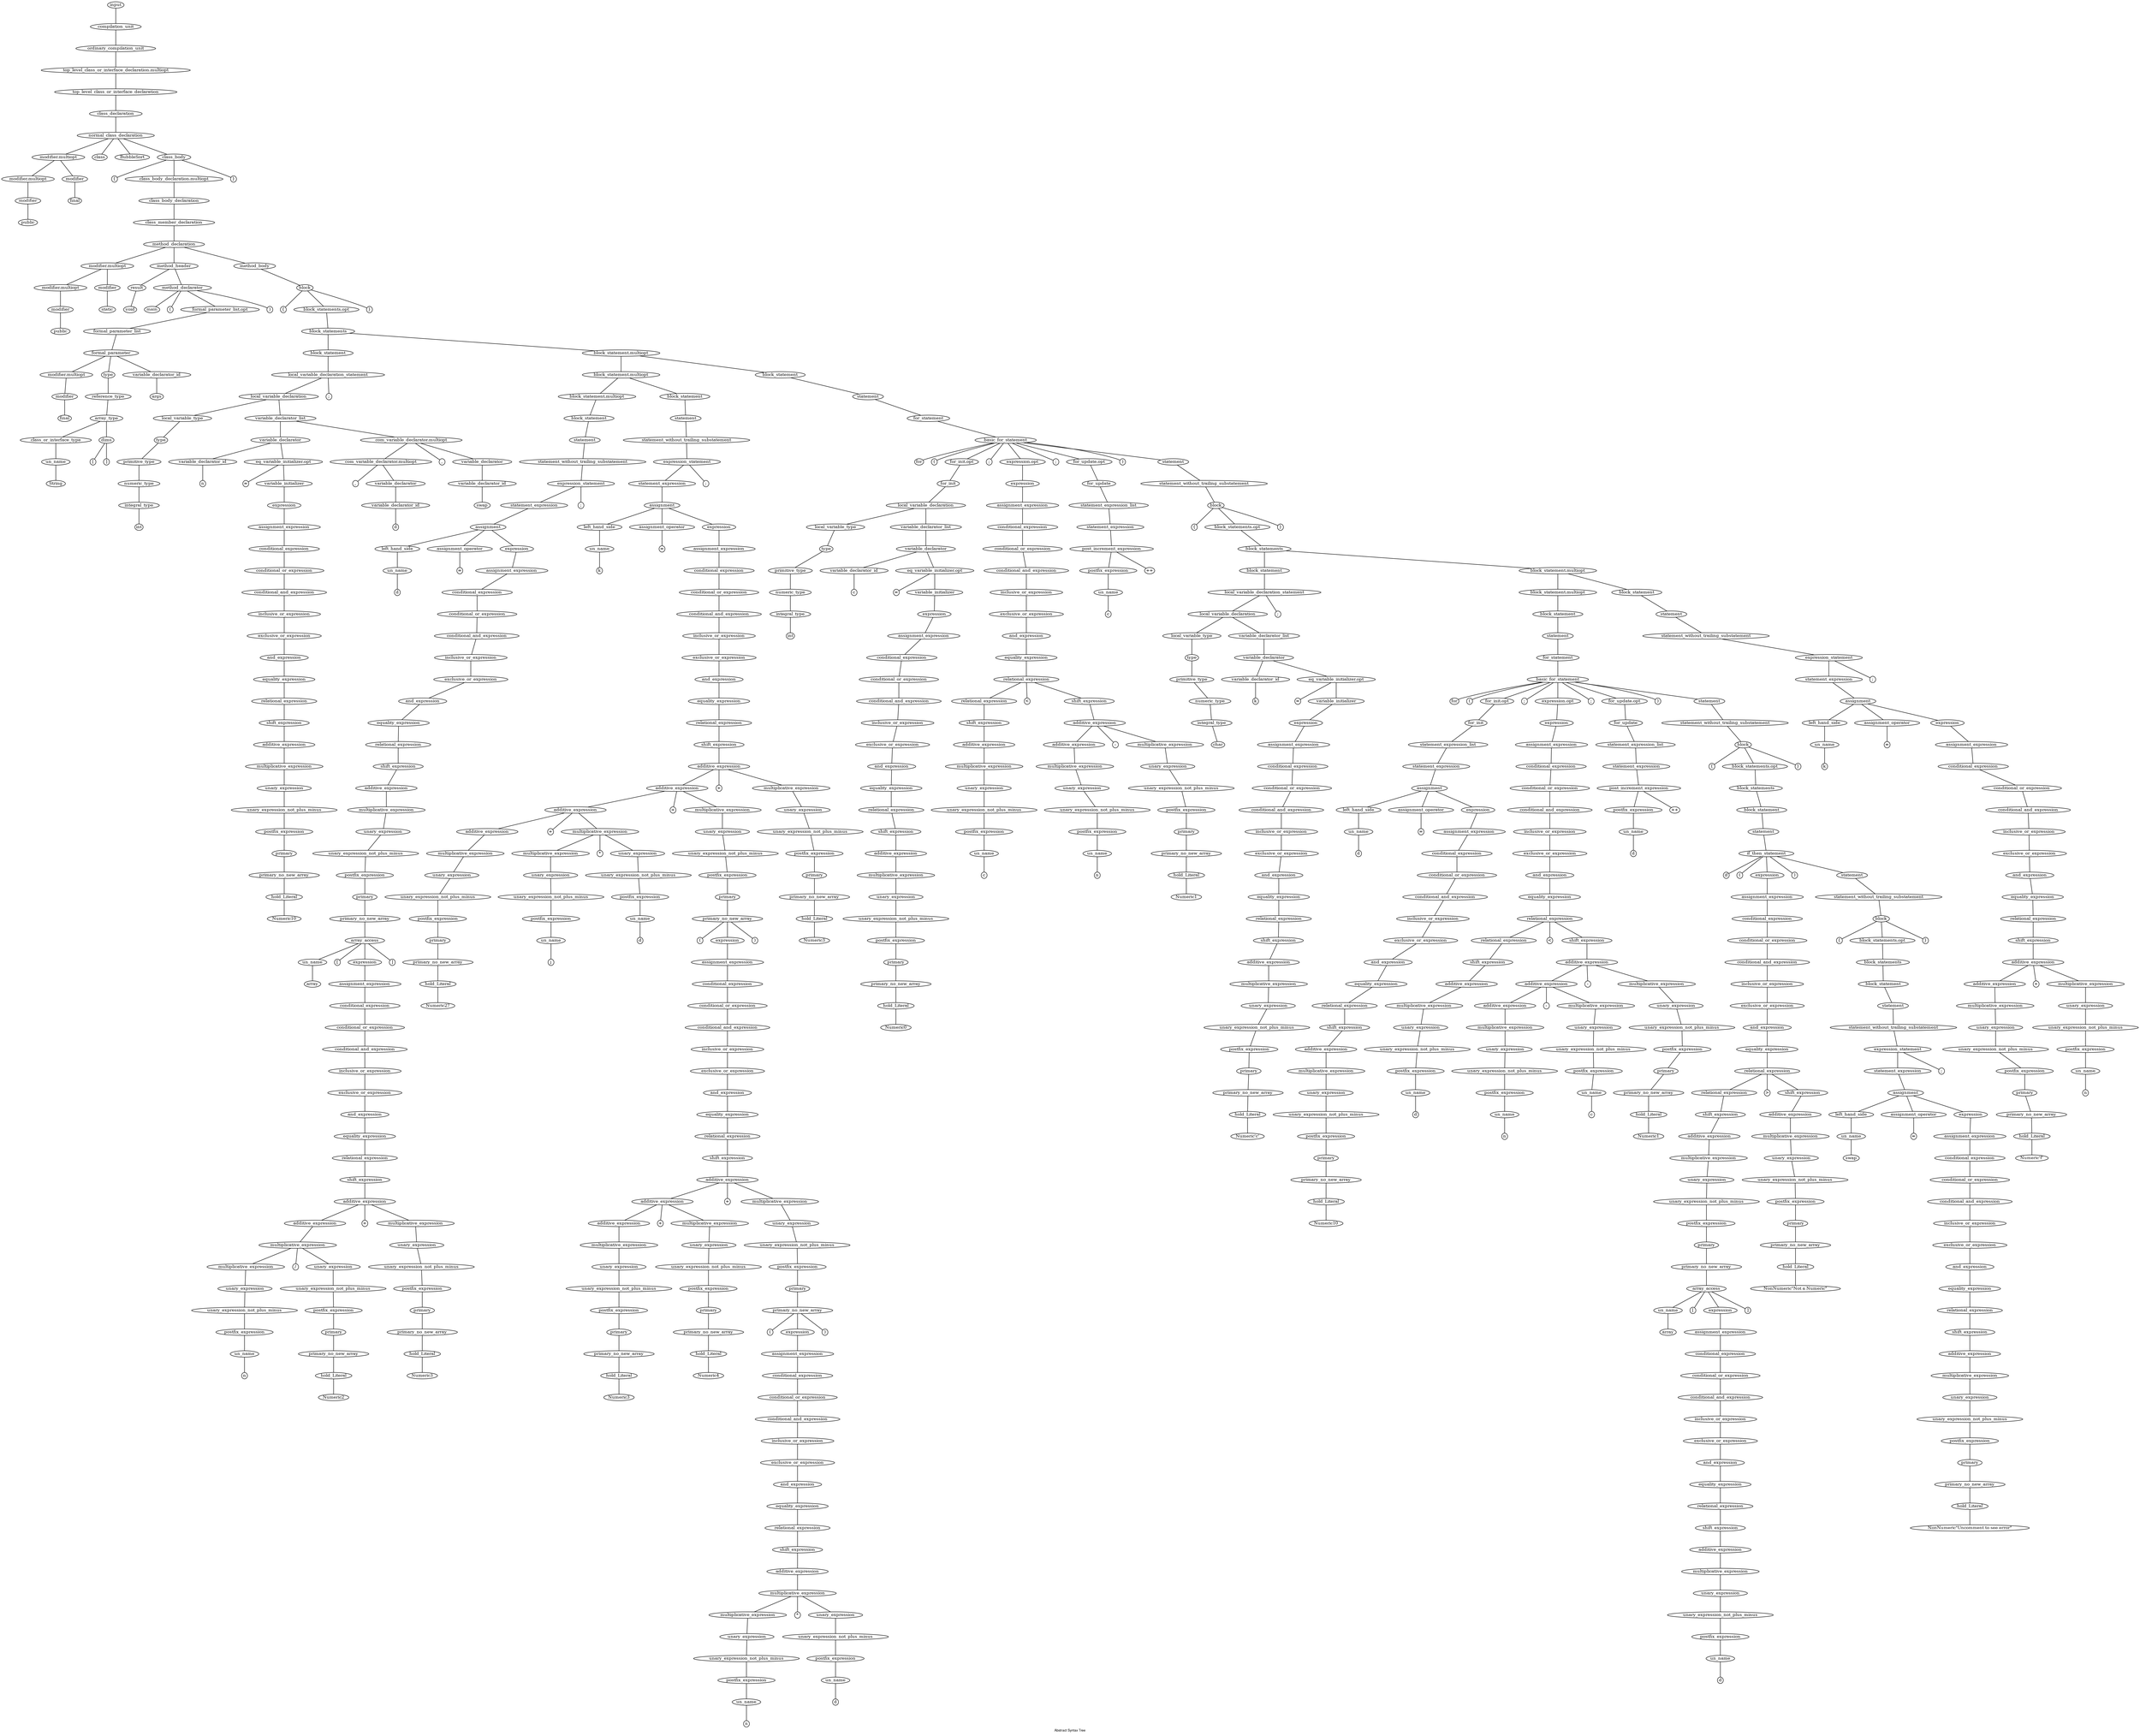 // dot -Tps out.dot -o out.ps

graph "Abstract Syntax Tree"
{
	fontname="Helvetica,Arial,sans-serif"
	node [fontsize=10, width=".2", height=".2", margin=0]
	edge [fontsize=6]
	graph[fontsize=8];

	label="Abstract Syntax Tree"

	n690 ;
	n690 [label="input"] ;
	n690 -- n689 ;

	n689 ;
	n689 [label="compilation_unit"] ;
	n689 -- n688 ;

	n688 ;
	n688 [label="ordinary_compilation_unit"] ;
	n688 -- n687 ;

	n687 ;
	n687 [label="top_level_class_or_interface_declaration.multiopt"] ;
	n687 -- n686 ;

	n686 ;
	n686 [label="top_level_class_or_interface_declaration"] ;
	n686 -- n685 ;

	n685 ;
	n685 [label="class_declaration"] ;
	n685 -- n682 ;

	n682 ;
	n682 [label="normal_class_declaration"] ;
	n682 -- n5 ;
	n682 -- n683 ;
	n682 -- n684 ;
	n682 -- n679 ;

	n5 ;
	n5 [label="modifier.multiopt"] ;
	n5 -- n2 ;
	n5 -- n3 ;

	n683 ;
	n683 [label="class"] ;

	n684 ;
	n684 [label="BubbleSort"] ;

	n679 ;
	n679 [label="class_body"] ;
	n679 -- n680 ;
	n679 -- n678 ;
	n679 -- n681 ;

	n2 ;
	n2 [label="modifier.multiopt"] ;
	n2 -- n0 ;

	n3 ;
	n3 [label="modifier"] ;
	n3 -- n4 ;

	n680 ;
	n680 [label="{"] ;

	n678 ;
	n678 [label="class_body_declaration.multiopt"] ;
	n678 -- n677 ;

	n681 ;
	n681 [label="}"] ;

	n0 ;
	n0 [label="modifier"] ;
	n0 -- n1 ;

	n4 ;
	n4 [label="final"] ;

	n677 ;
	n677 [label="class_body_declaration"] ;
	n677 -- n676 ;

	n1 ;
	n1 [label="public"] ;

	n676 ;
	n676 [label="class_member_declaration"] ;
	n676 -- n675 ;

	n675 ;
	n675 [label="method_declaration"] ;
	n675 -- n11 ;
	n675 -- n35 ;
	n675 -- n674 ;

	n11 ;
	n11 [label="modifier.multiopt"] ;
	n11 -- n8 ;
	n11 -- n9 ;

	n35 ;
	n35 [label="method_header"] ;
	n35 -- n12 ;
	n35 -- n31 ;

	n674 ;
	n674 [label="method_body"] ;
	n674 -- n671 ;

	n8 ;
	n8 [label="modifier.multiopt"] ;
	n8 -- n6 ;

	n9 ;
	n9 [label="modifier"] ;
	n9 -- n10 ;

	n12 ;
	n12 [label="result"] ;
	n12 -- n13 ;

	n31 ;
	n31 [label="method_declarator"] ;
	n31 -- n32 ;
	n31 -- n33 ;
	n31 -- n30 ;
	n31 -- n34 ;

	n671 ;
	n671 [label="block"] ;
	n671 -- n672 ;
	n671 -- n670 ;
	n671 -- n673 ;

	n6 ;
	n6 [label="modifier"] ;
	n6 -- n7 ;

	n10 ;
	n10 [label="static"] ;

	n13 ;
	n13 [label="void"] ;

	n32 ;
	n32 [label="main"] ;

	n33 ;
	n33 [label="("] ;

	n30 ;
	n30 [label="formal_parameter_list.opt"] ;
	n30 -- n29 ;

	n34 ;
	n34 [label=")"] ;

	n672 ;
	n672 [label="{"] ;

	n670 ;
	n670 [label="block_statements.opt"] ;
	n670 -- n669 ;

	n673 ;
	n673 [label="}"] ;

	n7 ;
	n7 [label="public"] ;

	n29 ;
	n29 [label="formal_parameter_list"] ;
	n29 -- n28 ;

	n669 ;
	n669 [label="block_statements"] ;
	n669 -- n82 ;
	n669 -- n668 ;

	n28 ;
	n28 [label="formal_parameter"] ;
	n28 -- n16 ;
	n28 -- n25 ;
	n28 -- n26 ;

	n82 ;
	n82 [label="block_statement"] ;
	n82 -- n80 ;

	n668 ;
	n668 [label="block_statement.multiopt"] ;
	n668 -- n288 ;
	n668 -- n667 ;

	n16 ;
	n16 [label="modifier.multiopt"] ;
	n16 -- n14 ;

	n25 ;
	n25 [label="type"] ;
	n25 -- n24 ;

	n26 ;
	n26 [label="variable_declarator_id"] ;
	n26 -- n27 ;

	n80 ;
	n80 [label="local_variable_declaration_statement"] ;
	n80 -- n79 ;
	n80 -- n81 ;

	n288 ;
	n288 [label="block_statement.multiopt"] ;
	n288 -- n155 ;
	n288 -- n287 ;

	n667 ;
	n667 [label="block_statement"] ;
	n667 -- n666 ;

	n14 ;
	n14 [label="modifier"] ;
	n14 -- n15 ;

	n24 ;
	n24 [label="reference_type"] ;
	n24 -- n23 ;

	n27 ;
	n27 [label="args"] ;

	n79 ;
	n79 [label="local_variable_declaration"] ;
	n79 -- n41 ;
	n79 -- n78 ;

	n81 ;
	n81 [label=";"] ;

	n155 ;
	n155 [label="block_statement.multiopt"] ;
	n155 -- n154 ;

	n287 ;
	n287 [label="block_statement"] ;
	n287 -- n286 ;

	n666 ;
	n666 [label="statement"] ;
	n666 -- n665 ;

	n15 ;
	n15 [label="final"] ;

	n23 ;
	n23 [label="array_type"] ;
	n23 -- n19 ;
	n23 -- n20 ;

	n41 ;
	n41 [label="local_variable_type"] ;
	n41 -- n40 ;

	n78 ;
	n78 [label="variable_declarator_list"] ;
	n78 -- n67 ;
	n78 -- n76 ;

	n154 ;
	n154 [label="block_statement"] ;
	n154 -- n153 ;

	n286 ;
	n286 [label="statement"] ;
	n286 -- n285 ;

	n665 ;
	n665 [label="for_statement"] ;
	n665 -- n659 ;

	n19 ;
	n19 [label="class_or_interface_type"] ;
	n19 -- n17 ;

	n20 ;
	n20 [label="dims"] ;
	n20 -- n21 ;
	n20 -- n22 ;

	n40 ;
	n40 [label="type"] ;
	n40 -- n39 ;

	n67 ;
	n67 [label="variable_declarator"] ;
	n67 -- n42 ;
	n67 -- n65 ;

	n76 ;
	n76 [label="com_variable_declarator.multiopt"] ;
	n76 -- n71 ;
	n76 -- n77 ;
	n76 -- n75 ;

	n153 ;
	n153 [label="statement"] ;
	n153 -- n152 ;

	n285 ;
	n285 [label="statement_without_trailing_substatement"] ;
	n285 -- n283 ;

	n659 ;
	n659 [label="basic_for_statement"] ;
	n659 -- n660 ;
	n659 -- n661 ;
	n659 -- n324 ;
	n659 -- n662 ;
	n659 -- n363 ;
	n659 -- n663 ;
	n659 -- n372 ;
	n659 -- n664 ;
	n659 -- n658 ;

	n17 ;
	n17 [label="un_name"] ;
	n17 -- n18 ;

	n21 ;
	n21 [label="["] ;

	n22 ;
	n22 [label="]"] ;

	n39 ;
	n39 [label="primitive_type"] ;
	n39 -- n38 ;

	n42 ;
	n42 [label="variable_declarator_id"] ;
	n42 -- n43 ;

	n65 ;
	n65 [label="eq_variable_initializer.opt"] ;
	n65 -- n66 ;
	n65 -- n64 ;

	n71 ;
	n71 [label="com_variable_declarator.multiopt"] ;
	n71 -- n72 ;
	n71 -- n70 ;

	n77 ;
	n77 [label=","] ;

	n75 ;
	n75 [label="variable_declarator"] ;
	n75 -- n73 ;

	n152 ;
	n152 [label="statement_without_trailing_substatement"] ;
	n152 -- n150 ;

	n283 ;
	n283 [label="expression_statement"] ;
	n283 -- n282 ;
	n283 -- n284 ;

	n660 ;
	n660 [label="for"] ;

	n661 ;
	n661 [label="("] ;

	n324 ;
	n324 [label="for_init.opt"] ;
	n324 -- n323 ;

	n662 ;
	n662 [label=";"] ;

	n363 ;
	n363 [label="expression.opt"] ;
	n363 -- n362 ;

	n663 ;
	n663 [label=";"] ;

	n372 ;
	n372 [label="for_update.opt"] ;
	n372 -- n371 ;

	n664 ;
	n664 [label=")"] ;

	n658 ;
	n658 [label="statement"] ;
	n658 -- n657 ;

	n18 ;
	n18 [label="String"] ;

	n38 ;
	n38 [label="numeric_type"] ;
	n38 -- n36 ;

	n43 ;
	n43 [label="n"] ;

	n66 ;
	n66 [label="="] ;

	n64 ;
	n64 [label="variable_initializer"] ;
	n64 -- n63 ;

	n72 ;
	n72 [label=","] ;

	n70 ;
	n70 [label="variable_declarator"] ;
	n70 -- n68 ;

	n73 ;
	n73 [label="variable_declarator_id"] ;
	n73 -- n74 ;

	n150 ;
	n150 [label="expression_statement"] ;
	n150 -- n149 ;
	n150 -- n151 ;

	n282 ;
	n282 [label="statement_expression"] ;
	n282 -- n281 ;

	n284 ;
	n284 [label=";"] ;

	n323 ;
	n323 [label="for_init"] ;
	n323 -- n322 ;

	n362 ;
	n362 [label="expression"] ;
	n362 -- n361 ;

	n371 ;
	n371 [label="for_update"] ;
	n371 -- n370 ;

	n657 ;
	n657 [label="statement_without_trailing_substatement"] ;
	n657 -- n654 ;

	n36 ;
	n36 [label="integral_type"] ;
	n36 -- n37 ;

	n63 ;
	n63 [label="expression"] ;
	n63 -- n62 ;

	n68 ;
	n68 [label="variable_declarator_id"] ;
	n68 -- n69 ;

	n74 ;
	n74 [label="swap"] ;

	n149 ;
	n149 [label="statement_expression"] ;
	n149 -- n148 ;

	n151 ;
	n151 [label=";"] ;

	n281 ;
	n281 [label="assignment"] ;
	n281 -- n158 ;
	n281 -- n159 ;
	n281 -- n280 ;

	n322 ;
	n322 [label="local_variable_declaration"] ;
	n322 -- n294 ;
	n322 -- n321 ;

	n361 ;
	n361 [label="assignment_expression"] ;
	n361 -- n360 ;

	n370 ;
	n370 [label="statement_expression_list"] ;
	n370 -- n369 ;

	n654 ;
	n654 [label="block"] ;
	n654 -- n655 ;
	n654 -- n653 ;
	n654 -- n656 ;

	n37 ;
	n37 [label="int"] ;

	n62 ;
	n62 [label="assignment_expression"] ;
	n62 -- n61 ;

	n69 ;
	n69 [label="d"] ;

	n148 ;
	n148 [label="assignment"] ;
	n148 -- n85 ;
	n148 -- n86 ;
	n148 -- n147 ;

	n158 ;
	n158 [label="left_hand_side"] ;
	n158 -- n156 ;

	n159 ;
	n159 [label="assignment_operator"] ;
	n159 -- n160 ;

	n280 ;
	n280 [label="expression"] ;
	n280 -- n279 ;

	n294 ;
	n294 [label="local_variable_type"] ;
	n294 -- n293 ;

	n321 ;
	n321 [label="variable_declarator_list"] ;
	n321 -- n320 ;

	n360 ;
	n360 [label="conditional_expression"] ;
	n360 -- n359 ;

	n369 ;
	n369 [label="statement_expression"] ;
	n369 -- n367 ;

	n655 ;
	n655 [label="{"] ;

	n653 ;
	n653 [label="block_statements.opt"] ;
	n653 -- n652 ;

	n656 ;
	n656 [label="}"] ;

	n61 ;
	n61 [label="conditional_expression"] ;
	n61 -- n60 ;

	n85 ;
	n85 [label="left_hand_side"] ;
	n85 -- n83 ;

	n86 ;
	n86 [label="assignment_operator"] ;
	n86 -- n87 ;

	n147 ;
	n147 [label="expression"] ;
	n147 -- n146 ;

	n156 ;
	n156 [label="un_name"] ;
	n156 -- n157 ;

	n160 ;
	n160 [label="="] ;

	n279 ;
	n279 [label="assignment_expression"] ;
	n279 -- n278 ;

	n293 ;
	n293 [label="type"] ;
	n293 -- n292 ;

	n320 ;
	n320 [label="variable_declarator"] ;
	n320 -- n295 ;
	n320 -- n318 ;

	n359 ;
	n359 [label="conditional_or_expression"] ;
	n359 -- n358 ;

	n367 ;
	n367 [label="post_increment_expression"] ;
	n367 -- n366 ;
	n367 -- n368 ;

	n652 ;
	n652 [label="block_statements"] ;
	n652 -- n409 ;
	n652 -- n651 ;

	n60 ;
	n60 [label="conditional_or_expression"] ;
	n60 -- n59 ;

	n83 ;
	n83 [label="un_name"] ;
	n83 -- n84 ;

	n87 ;
	n87 [label="="] ;

	n146 ;
	n146 [label="assignment_expression"] ;
	n146 -- n145 ;

	n157 ;
	n157 [label="k"] ;

	n278 ;
	n278 [label="conditional_expression"] ;
	n278 -- n277 ;

	n292 ;
	n292 [label="primitive_type"] ;
	n292 -- n291 ;

	n295 ;
	n295 [label="variable_declarator_id"] ;
	n295 -- n296 ;

	n318 ;
	n318 [label="eq_variable_initializer.opt"] ;
	n318 -- n319 ;
	n318 -- n317 ;

	n358 ;
	n358 [label="conditional_and_expression"] ;
	n358 -- n357 ;

	n366 ;
	n366 [label="postfix_expression"] ;
	n366 -- n364 ;

	n368 ;
	n368 [label="++"] ;

	n409 ;
	n409 [label="block_statement"] ;
	n409 -- n407 ;

	n651 ;
	n651 [label="block_statement.multiopt"] ;
	n651 -- n610 ;
	n651 -- n650 ;

	n59 ;
	n59 [label="conditional_and_expression"] ;
	n59 -- n58 ;

	n84 ;
	n84 [label="d"] ;

	n145 ;
	n145 [label="conditional_expression"] ;
	n145 -- n144 ;

	n277 ;
	n277 [label="conditional_or_expression"] ;
	n277 -- n276 ;

	n291 ;
	n291 [label="numeric_type"] ;
	n291 -- n289 ;

	n296 ;
	n296 [label="c"] ;

	n319 ;
	n319 [label="="] ;

	n317 ;
	n317 [label="variable_initializer"] ;
	n317 -- n316 ;

	n357 ;
	n357 [label="inclusive_or_expression"] ;
	n357 -- n356 ;

	n364 ;
	n364 [label="un_name"] ;
	n364 -- n365 ;

	n407 ;
	n407 [label="local_variable_declaration_statement"] ;
	n407 -- n406 ;
	n407 -- n408 ;

	n610 ;
	n610 [label="block_statement.multiopt"] ;
	n610 -- n609 ;

	n650 ;
	n650 [label="block_statement"] ;
	n650 -- n649 ;

	n58 ;
	n58 [label="inclusive_or_expression"] ;
	n58 -- n57 ;

	n144 ;
	n144 [label="conditional_or_expression"] ;
	n144 -- n143 ;

	n276 ;
	n276 [label="conditional_and_expression"] ;
	n276 -- n275 ;

	n289 ;
	n289 [label="integral_type"] ;
	n289 -- n290 ;

	n316 ;
	n316 [label="expression"] ;
	n316 -- n315 ;

	n356 ;
	n356 [label="exclusive_or_expression"] ;
	n356 -- n355 ;

	n365 ;
	n365 [label="c"] ;

	n406 ;
	n406 [label="local_variable_declaration"] ;
	n406 -- n378 ;
	n406 -- n405 ;

	n408 ;
	n408 [label=";"] ;

	n609 ;
	n609 [label="block_statement"] ;
	n609 -- n608 ;

	n649 ;
	n649 [label="statement"] ;
	n649 -- n648 ;

	n57 ;
	n57 [label="exclusive_or_expression"] ;
	n57 -- n56 ;

	n143 ;
	n143 [label="conditional_and_expression"] ;
	n143 -- n142 ;

	n275 ;
	n275 [label="inclusive_or_expression"] ;
	n275 -- n274 ;

	n290 ;
	n290 [label="int"] ;

	n315 ;
	n315 [label="assignment_expression"] ;
	n315 -- n314 ;

	n355 ;
	n355 [label="and_expression"] ;
	n355 -- n354 ;

	n378 ;
	n378 [label="local_variable_type"] ;
	n378 -- n377 ;

	n405 ;
	n405 [label="variable_declarator_list"] ;
	n405 -- n404 ;

	n608 ;
	n608 [label="statement"] ;
	n608 -- n607 ;

	n648 ;
	n648 [label="statement_without_trailing_substatement"] ;
	n648 -- n646 ;

	n56 ;
	n56 [label="and_expression"] ;
	n56 -- n55 ;

	n142 ;
	n142 [label="inclusive_or_expression"] ;
	n142 -- n141 ;

	n274 ;
	n274 [label="exclusive_or_expression"] ;
	n274 -- n273 ;

	n314 ;
	n314 [label="conditional_expression"] ;
	n314 -- n313 ;

	n354 ;
	n354 [label="equality_expression"] ;
	n354 -- n352 ;

	n377 ;
	n377 [label="type"] ;
	n377 -- n376 ;

	n404 ;
	n404 [label="variable_declarator"] ;
	n404 -- n379 ;
	n404 -- n402 ;

	n607 ;
	n607 [label="for_statement"] ;
	n607 -- n601 ;

	n646 ;
	n646 [label="expression_statement"] ;
	n646 -- n645 ;
	n646 -- n647 ;

	n55 ;
	n55 [label="equality_expression"] ;
	n55 -- n54 ;

	n141 ;
	n141 [label="exclusive_or_expression"] ;
	n141 -- n140 ;

	n273 ;
	n273 [label="and_expression"] ;
	n273 -- n272 ;

	n313 ;
	n313 [label="conditional_or_expression"] ;
	n313 -- n312 ;

	n352 ;
	n352 [label="relational_expression"] ;
	n352 -- n333 ;
	n352 -- n353 ;
	n352 -- n351 ;

	n376 ;
	n376 [label="primitive_type"] ;
	n376 -- n375 ;

	n379 ;
	n379 [label="variable_declarator_id"] ;
	n379 -- n380 ;

	n402 ;
	n402 [label="eq_variable_initializer.opt"] ;
	n402 -- n403 ;
	n402 -- n401 ;

	n601 ;
	n601 [label="basic_for_statement"] ;
	n601 -- n602 ;
	n601 -- n603 ;
	n601 -- n439 ;
	n601 -- n604 ;
	n601 -- n486 ;
	n601 -- n605 ;
	n601 -- n495 ;
	n601 -- n606 ;
	n601 -- n600 ;

	n645 ;
	n645 [label="statement_expression"] ;
	n645 -- n644 ;

	n647 ;
	n647 [label=";"] ;

	n54 ;
	n54 [label="relational_expression"] ;
	n54 -- n53 ;

	n140 ;
	n140 [label="and_expression"] ;
	n140 -- n139 ;

	n272 ;
	n272 [label="equality_expression"] ;
	n272 -- n271 ;

	n312 ;
	n312 [label="conditional_and_expression"] ;
	n312 -- n311 ;

	n333 ;
	n333 [label="relational_expression"] ;
	n333 -- n332 ;

	n353 ;
	n353 [label="<"] ;

	n351 ;
	n351 [label="shift_expression"] ;
	n351 -- n349 ;

	n375 ;
	n375 [label="numeric_type"] ;
	n375 -- n373 ;

	n380 ;
	n380 [label="k"] ;

	n403 ;
	n403 [label="="] ;

	n401 ;
	n401 [label="variable_initializer"] ;
	n401 -- n400 ;

	n602 ;
	n602 [label="for"] ;

	n603 ;
	n603 [label="("] ;

	n439 ;
	n439 [label="for_init.opt"] ;
	n439 -- n438 ;

	n604 ;
	n604 [label=";"] ;

	n486 ;
	n486 [label="expression.opt"] ;
	n486 -- n485 ;

	n605 ;
	n605 [label=";"] ;

	n495 ;
	n495 [label="for_update.opt"] ;
	n495 -- n494 ;

	n606 ;
	n606 [label=")"] ;

	n600 ;
	n600 [label="statement"] ;
	n600 -- n599 ;

	n644 ;
	n644 [label="assignment"] ;
	n644 -- n613 ;
	n644 -- n614 ;
	n644 -- n643 ;

	n53 ;
	n53 [label="shift_expression"] ;
	n53 -- n52 ;

	n139 ;
	n139 [label="equality_expression"] ;
	n139 -- n138 ;

	n271 ;
	n271 [label="relational_expression"] ;
	n271 -- n270 ;

	n311 ;
	n311 [label="inclusive_or_expression"] ;
	n311 -- n310 ;

	n332 ;
	n332 [label="shift_expression"] ;
	n332 -- n331 ;

	n349 ;
	n349 [label="additive_expression"] ;
	n349 -- n340 ;
	n349 -- n350 ;
	n349 -- n348 ;

	n373 ;
	n373 [label="integral_type"] ;
	n373 -- n374 ;

	n400 ;
	n400 [label="expression"] ;
	n400 -- n399 ;

	n438 ;
	n438 [label="for_init"] ;
	n438 -- n437 ;

	n485 ;
	n485 [label="expression"] ;
	n485 -- n484 ;

	n494 ;
	n494 [label="for_update"] ;
	n494 -- n493 ;

	n599 ;
	n599 [label="statement_without_trailing_substatement"] ;
	n599 -- n596 ;

	n613 ;
	n613 [label="left_hand_side"] ;
	n613 -- n611 ;

	n614 ;
	n614 [label="assignment_operator"] ;
	n614 -- n615 ;

	n643 ;
	n643 [label="expression"] ;
	n643 -- n642 ;

	n52 ;
	n52 [label="additive_expression"] ;
	n52 -- n51 ;

	n138 ;
	n138 [label="relational_expression"] ;
	n138 -- n137 ;

	n270 ;
	n270 [label="shift_expression"] ;
	n270 -- n268 ;

	n310 ;
	n310 [label="exclusive_or_expression"] ;
	n310 -- n309 ;

	n331 ;
	n331 [label="additive_expression"] ;
	n331 -- n330 ;

	n340 ;
	n340 [label="additive_expression"] ;
	n340 -- n339 ;

	n350 ;
	n350 [label="-"] ;

	n348 ;
	n348 [label="multiplicative_expression"] ;
	n348 -- n347 ;

	n374 ;
	n374 [label="char"] ;

	n399 ;
	n399 [label="assignment_expression"] ;
	n399 -- n398 ;

	n437 ;
	n437 [label="statement_expression_list"] ;
	n437 -- n436 ;

	n484 ;
	n484 [label="assignment_expression"] ;
	n484 -- n483 ;

	n493 ;
	n493 [label="statement_expression_list"] ;
	n493 -- n492 ;

	n596 ;
	n596 [label="block"] ;
	n596 -- n597 ;
	n596 -- n595 ;
	n596 -- n598 ;

	n611 ;
	n611 [label="un_name"] ;
	n611 -- n612 ;

	n615 ;
	n615 [label="="] ;

	n642 ;
	n642 [label="assignment_expression"] ;
	n642 -- n641 ;

	n51 ;
	n51 [label="multiplicative_expression"] ;
	n51 -- n50 ;

	n137 ;
	n137 [label="shift_expression"] ;
	n137 -- n136 ;

	n268 ;
	n268 [label="additive_expression"] ;
	n268 -- n258 ;
	n268 -- n269 ;
	n268 -- n267 ;

	n309 ;
	n309 [label="and_expression"] ;
	n309 -- n308 ;

	n330 ;
	n330 [label="multiplicative_expression"] ;
	n330 -- n329 ;

	n339 ;
	n339 [label="multiplicative_expression"] ;
	n339 -- n338 ;

	n347 ;
	n347 [label="unary_expression"] ;
	n347 -- n346 ;

	n398 ;
	n398 [label="conditional_expression"] ;
	n398 -- n397 ;

	n436 ;
	n436 [label="statement_expression"] ;
	n436 -- n435 ;

	n483 ;
	n483 [label="conditional_expression"] ;
	n483 -- n482 ;

	n492 ;
	n492 [label="statement_expression"] ;
	n492 -- n490 ;

	n597 ;
	n597 [label="{"] ;

	n595 ;
	n595 [label="block_statements.opt"] ;
	n595 -- n594 ;

	n598 ;
	n598 [label="}"] ;

	n612 ;
	n612 [label="k"] ;

	n641 ;
	n641 [label="conditional_expression"] ;
	n641 -- n640 ;

	n50 ;
	n50 [label="unary_expression"] ;
	n50 -- n49 ;

	n136 ;
	n136 [label="additive_expression"] ;
	n136 -- n135 ;

	n258 ;
	n258 [label="additive_expression"] ;
	n258 -- n183 ;
	n258 -- n259 ;
	n258 -- n257 ;

	n269 ;
	n269 [label="+"] ;

	n267 ;
	n267 [label="multiplicative_expression"] ;
	n267 -- n266 ;

	n308 ;
	n308 [label="equality_expression"] ;
	n308 -- n307 ;

	n329 ;
	n329 [label="unary_expression"] ;
	n329 -- n328 ;

	n338 ;
	n338 [label="unary_expression"] ;
	n338 -- n337 ;

	n346 ;
	n346 [label="unary_expression_not_plus_minus"] ;
	n346 -- n345 ;

	n397 ;
	n397 [label="conditional_or_expression"] ;
	n397 -- n396 ;

	n435 ;
	n435 [label="assignment"] ;
	n435 -- n412 ;
	n435 -- n413 ;
	n435 -- n434 ;

	n482 ;
	n482 [label="conditional_or_expression"] ;
	n482 -- n481 ;

	n490 ;
	n490 [label="post_increment_expression"] ;
	n490 -- n489 ;
	n490 -- n491 ;

	n594 ;
	n594 [label="block_statements"] ;
	n594 -- n593 ;

	n640 ;
	n640 [label="conditional_or_expression"] ;
	n640 -- n639 ;

	n49 ;
	n49 [label="unary_expression_not_plus_minus"] ;
	n49 -- n48 ;

	n135 ;
	n135 [label="multiplicative_expression"] ;
	n135 -- n134 ;

	n183 ;
	n183 [label="additive_expression"] ;
	n183 -- n169 ;
	n183 -- n184 ;
	n183 -- n181 ;

	n259 ;
	n259 [label="+"] ;

	n257 ;
	n257 [label="multiplicative_expression"] ;
	n257 -- n256 ;

	n266 ;
	n266 [label="unary_expression"] ;
	n266 -- n265 ;

	n307 ;
	n307 [label="relational_expression"] ;
	n307 -- n306 ;

	n328 ;
	n328 [label="unary_expression_not_plus_minus"] ;
	n328 -- n327 ;

	n337 ;
	n337 [label="unary_expression_not_plus_minus"] ;
	n337 -- n336 ;

	n345 ;
	n345 [label="postfix_expression"] ;
	n345 -- n344 ;

	n396 ;
	n396 [label="conditional_and_expression"] ;
	n396 -- n395 ;

	n412 ;
	n412 [label="left_hand_side"] ;
	n412 -- n410 ;

	n413 ;
	n413 [label="assignment_operator"] ;
	n413 -- n414 ;

	n434 ;
	n434 [label="expression"] ;
	n434 -- n433 ;

	n481 ;
	n481 [label="conditional_and_expression"] ;
	n481 -- n480 ;

	n489 ;
	n489 [label="postfix_expression"] ;
	n489 -- n487 ;

	n491 ;
	n491 [label="++"] ;

	n593 ;
	n593 [label="block_statement"] ;
	n593 -- n592 ;

	n639 ;
	n639 [label="conditional_and_expression"] ;
	n639 -- n638 ;

	n48 ;
	n48 [label="postfix_expression"] ;
	n48 -- n47 ;

	n134 ;
	n134 [label="unary_expression"] ;
	n134 -- n133 ;

	n169 ;
	n169 [label="additive_expression"] ;
	n169 -- n168 ;

	n184 ;
	n184 [label="+"] ;

	n181 ;
	n181 [label="multiplicative_expression"] ;
	n181 -- n175 ;
	n181 -- n182 ;
	n181 -- n180 ;

	n256 ;
	n256 [label="unary_expression"] ;
	n256 -- n255 ;

	n265 ;
	n265 [label="unary_expression_not_plus_minus"] ;
	n265 -- n264 ;

	n306 ;
	n306 [label="shift_expression"] ;
	n306 -- n305 ;

	n327 ;
	n327 [label="postfix_expression"] ;
	n327 -- n325 ;

	n336 ;
	n336 [label="postfix_expression"] ;
	n336 -- n334 ;

	n344 ;
	n344 [label="primary"] ;
	n344 -- n343 ;

	n395 ;
	n395 [label="inclusive_or_expression"] ;
	n395 -- n394 ;

	n410 ;
	n410 [label="un_name"] ;
	n410 -- n411 ;

	n414 ;
	n414 [label="="] ;

	n433 ;
	n433 [label="assignment_expression"] ;
	n433 -- n432 ;

	n480 ;
	n480 [label="inclusive_or_expression"] ;
	n480 -- n479 ;

	n487 ;
	n487 [label="un_name"] ;
	n487 -- n488 ;

	n592 ;
	n592 [label="statement"] ;
	n592 -- n588 ;

	n638 ;
	n638 [label="inclusive_or_expression"] ;
	n638 -- n637 ;

	n47 ;
	n47 [label="primary"] ;
	n47 -- n46 ;

	n133 ;
	n133 [label="unary_expression_not_plus_minus"] ;
	n133 -- n132 ;

	n168 ;
	n168 [label="multiplicative_expression"] ;
	n168 -- n167 ;

	n175 ;
	n175 [label="multiplicative_expression"] ;
	n175 -- n174 ;

	n182 ;
	n182 [label="*"] ;

	n180 ;
	n180 [label="unary_expression"] ;
	n180 -- n179 ;

	n255 ;
	n255 [label="unary_expression_not_plus_minus"] ;
	n255 -- n254 ;

	n264 ;
	n264 [label="postfix_expression"] ;
	n264 -- n263 ;

	n305 ;
	n305 [label="additive_expression"] ;
	n305 -- n304 ;

	n325 ;
	n325 [label="un_name"] ;
	n325 -- n326 ;

	n334 ;
	n334 [label="un_name"] ;
	n334 -- n335 ;

	n343 ;
	n343 [label="primary_no_new_array"] ;
	n343 -- n341 ;

	n394 ;
	n394 [label="exclusive_or_expression"] ;
	n394 -- n393 ;

	n411 ;
	n411 [label="d"] ;

	n432 ;
	n432 [label="conditional_expression"] ;
	n432 -- n431 ;

	n479 ;
	n479 [label="exclusive_or_expression"] ;
	n479 -- n478 ;

	n488 ;
	n488 [label="d"] ;

	n588 ;
	n588 [label="if_then_statement"] ;
	n588 -- n589 ;
	n588 -- n590 ;
	n588 -- n548 ;
	n588 -- n591 ;
	n588 -- n587 ;

	n637 ;
	n637 [label="exclusive_or_expression"] ;
	n637 -- n636 ;

	n46 ;
	n46 [label="primary_no_new_array"] ;
	n46 -- n44 ;

	n132 ;
	n132 [label="postfix_expression"] ;
	n132 -- n131 ;

	n167 ;
	n167 [label="unary_expression"] ;
	n167 -- n166 ;

	n174 ;
	n174 [label="unary_expression"] ;
	n174 -- n173 ;

	n179 ;
	n179 [label="unary_expression_not_plus_minus"] ;
	n179 -- n178 ;

	n254 ;
	n254 [label="postfix_expression"] ;
	n254 -- n253 ;

	n263 ;
	n263 [label="primary"] ;
	n263 -- n262 ;

	n304 ;
	n304 [label="multiplicative_expression"] ;
	n304 -- n303 ;

	n326 ;
	n326 [label="c"] ;

	n335 ;
	n335 [label="n"] ;

	n341 ;
	n341 [label="hold_Literal"] ;
	n341 -- n342 ;

	n393 ;
	n393 [label="and_expression"] ;
	n393 -- n392 ;

	n431 ;
	n431 [label="conditional_or_expression"] ;
	n431 -- n430 ;

	n478 ;
	n478 [label="and_expression"] ;
	n478 -- n477 ;

	n589 ;
	n589 [label="if"] ;

	n590 ;
	n590 [label="("] ;

	n548 ;
	n548 [label="expression"] ;
	n548 -- n547 ;

	n591 ;
	n591 [label=")"] ;

	n587 ;
	n587 [label="statement"] ;
	n587 -- n586 ;

	n636 ;
	n636 [label="and_expression"] ;
	n636 -- n635 ;

	n44 ;
	n44 [label="hold_Literal"] ;
	n44 -- n45 ;

	n131 ;
	n131 [label="primary"] ;
	n131 -- n130 ;

	n166 ;
	n166 [label="unary_expression_not_plus_minus"] ;
	n166 -- n165 ;

	n173 ;
	n173 [label="unary_expression_not_plus_minus"] ;
	n173 -- n172 ;

	n178 ;
	n178 [label="postfix_expression"] ;
	n178 -- n176 ;

	n253 ;
	n253 [label="primary"] ;
	n253 -- n250 ;

	n262 ;
	n262 [label="primary_no_new_array"] ;
	n262 -- n260 ;

	n303 ;
	n303 [label="unary_expression"] ;
	n303 -- n302 ;

	n342 ;
	n342 [label="Numeric1"] ;

	n392 ;
	n392 [label="equality_expression"] ;
	n392 -- n391 ;

	n430 ;
	n430 [label="conditional_and_expression"] ;
	n430 -- n429 ;

	n477 ;
	n477 [label="equality_expression"] ;
	n477 -- n475 ;

	n547 ;
	n547 [label="assignment_expression"] ;
	n547 -- n546 ;

	n586 ;
	n586 [label="statement_without_trailing_substatement"] ;
	n586 -- n583 ;

	n635 ;
	n635 [label="equality_expression"] ;
	n635 -- n634 ;

	n45 ;
	n45 [label="Numeric10"] ;

	n130 ;
	n130 [label="primary_no_new_array"] ;
	n130 -- n127 ;

	n165 ;
	n165 [label="postfix_expression"] ;
	n165 -- n164 ;

	n172 ;
	n172 [label="postfix_expression"] ;
	n172 -- n170 ;

	n176 ;
	n176 [label="un_name"] ;
	n176 -- n177 ;

	n250 ;
	n250 [label="primary_no_new_array"] ;
	n250 -- n251 ;
	n250 -- n249 ;
	n250 -- n252 ;

	n260 ;
	n260 [label="hold_Literal"] ;
	n260 -- n261 ;

	n302 ;
	n302 [label="unary_expression_not_plus_minus"] ;
	n302 -- n301 ;

	n391 ;
	n391 [label="relational_expression"] ;
	n391 -- n390 ;

	n429 ;
	n429 [label="inclusive_or_expression"] ;
	n429 -- n428 ;

	n475 ;
	n475 [label="relational_expression"] ;
	n475 -- n448 ;
	n475 -- n476 ;
	n475 -- n474 ;

	n546 ;
	n546 [label="conditional_expression"] ;
	n546 -- n545 ;

	n583 ;
	n583 [label="block"] ;
	n583 -- n584 ;
	n583 -- n582 ;
	n583 -- n585 ;

	n634 ;
	n634 [label="relational_expression"] ;
	n634 -- n633 ;

	n127 ;
	n127 [label="array_access"] ;
	n127 -- n88 ;
	n127 -- n128 ;
	n127 -- n126 ;
	n127 -- n129 ;

	n164 ;
	n164 [label="primary"] ;
	n164 -- n163 ;

	n170 ;
	n170 [label="un_name"] ;
	n170 -- n171 ;

	n177 ;
	n177 [label="d"] ;

	n251 ;
	n251 [label="("] ;

	n249 ;
	n249 [label="expression"] ;
	n249 -- n248 ;

	n252 ;
	n252 [label=")"] ;

	n261 ;
	n261 [label="Numeric3"] ;

	n301 ;
	n301 [label="postfix_expression"] ;
	n301 -- n300 ;

	n390 ;
	n390 [label="shift_expression"] ;
	n390 -- n389 ;

	n428 ;
	n428 [label="exclusive_or_expression"] ;
	n428 -- n427 ;

	n448 ;
	n448 [label="relational_expression"] ;
	n448 -- n447 ;

	n476 ;
	n476 [label="<"] ;

	n474 ;
	n474 [label="shift_expression"] ;
	n474 -- n472 ;

	n545 ;
	n545 [label="conditional_or_expression"] ;
	n545 -- n544 ;

	n584 ;
	n584 [label="{"] ;

	n582 ;
	n582 [label="block_statements.opt"] ;
	n582 -- n581 ;

	n585 ;
	n585 [label="}"] ;

	n633 ;
	n633 [label="shift_expression"] ;
	n633 -- n631 ;

	n88 ;
	n88 [label="un_name"] ;
	n88 -- n89 ;

	n128 ;
	n128 [label="["] ;

	n126 ;
	n126 [label="expression"] ;
	n126 -- n125 ;

	n129 ;
	n129 [label="]"] ;

	n163 ;
	n163 [label="primary_no_new_array"] ;
	n163 -- n161 ;

	n171 ;
	n171 [label="j"] ;

	n248 ;
	n248 [label="assignment_expression"] ;
	n248 -- n247 ;

	n300 ;
	n300 [label="primary"] ;
	n300 -- n299 ;

	n389 ;
	n389 [label="additive_expression"] ;
	n389 -- n388 ;

	n427 ;
	n427 [label="and_expression"] ;
	n427 -- n426 ;

	n447 ;
	n447 [label="shift_expression"] ;
	n447 -- n446 ;

	n472 ;
	n472 [label="additive_expression"] ;
	n472 -- n462 ;
	n472 -- n473 ;
	n472 -- n471 ;

	n544 ;
	n544 [label="conditional_and_expression"] ;
	n544 -- n543 ;

	n581 ;
	n581 [label="block_statements"] ;
	n581 -- n580 ;

	n631 ;
	n631 [label="additive_expression"] ;
	n631 -- n624 ;
	n631 -- n632 ;
	n631 -- n630 ;

	n89 ;
	n89 [label="array"] ;

	n125 ;
	n125 [label="assignment_expression"] ;
	n125 -- n124 ;

	n161 ;
	n161 [label="hold_Literal"] ;
	n161 -- n162 ;

	n247 ;
	n247 [label="conditional_expression"] ;
	n247 -- n246 ;

	n299 ;
	n299 [label="primary_no_new_array"] ;
	n299 -- n297 ;

	n388 ;
	n388 [label="multiplicative_expression"] ;
	n388 -- n387 ;

	n426 ;
	n426 [label="equality_expression"] ;
	n426 -- n425 ;

	n446 ;
	n446 [label="additive_expression"] ;
	n446 -- n445 ;

	n462 ;
	n462 [label="additive_expression"] ;
	n462 -- n455 ;
	n462 -- n463 ;
	n462 -- n461 ;

	n473 ;
	n473 [label="-"] ;

	n471 ;
	n471 [label="multiplicative_expression"] ;
	n471 -- n470 ;

	n543 ;
	n543 [label="inclusive_or_expression"] ;
	n543 -- n542 ;

	n580 ;
	n580 [label="block_statement"] ;
	n580 -- n579 ;

	n624 ;
	n624 [label="additive_expression"] ;
	n624 -- n623 ;

	n632 ;
	n632 [label="+"] ;

	n630 ;
	n630 [label="multiplicative_expression"] ;
	n630 -- n629 ;

	n124 ;
	n124 [label="conditional_expression"] ;
	n124 -- n123 ;

	n162 ;
	n162 [label="Numeric27"] ;

	n246 ;
	n246 [label="conditional_or_expression"] ;
	n246 -- n245 ;

	n297 ;
	n297 [label="hold_Literal"] ;
	n297 -- n298 ;

	n387 ;
	n387 [label="unary_expression"] ;
	n387 -- n386 ;

	n425 ;
	n425 [label="relational_expression"] ;
	n425 -- n424 ;

	n445 ;
	n445 [label="multiplicative_expression"] ;
	n445 -- n444 ;

	n455 ;
	n455 [label="additive_expression"] ;
	n455 -- n454 ;

	n463 ;
	n463 [label="-"] ;

	n461 ;
	n461 [label="multiplicative_expression"] ;
	n461 -- n460 ;

	n470 ;
	n470 [label="unary_expression"] ;
	n470 -- n469 ;

	n542 ;
	n542 [label="exclusive_or_expression"] ;
	n542 -- n541 ;

	n579 ;
	n579 [label="statement"] ;
	n579 -- n578 ;

	n623 ;
	n623 [label="multiplicative_expression"] ;
	n623 -- n622 ;

	n629 ;
	n629 [label="unary_expression"] ;
	n629 -- n628 ;

	n123 ;
	n123 [label="conditional_or_expression"] ;
	n123 -- n122 ;

	n245 ;
	n245 [label="conditional_and_expression"] ;
	n245 -- n244 ;

	n298 ;
	n298 [label="Numeric0"] ;

	n386 ;
	n386 [label="unary_expression_not_plus_minus"] ;
	n386 -- n385 ;

	n424 ;
	n424 [label="shift_expression"] ;
	n424 -- n423 ;

	n444 ;
	n444 [label="unary_expression"] ;
	n444 -- n443 ;

	n454 ;
	n454 [label="multiplicative_expression"] ;
	n454 -- n453 ;

	n460 ;
	n460 [label="unary_expression"] ;
	n460 -- n459 ;

	n469 ;
	n469 [label="unary_expression_not_plus_minus"] ;
	n469 -- n468 ;

	n541 ;
	n541 [label="and_expression"] ;
	n541 -- n540 ;

	n578 ;
	n578 [label="statement_without_trailing_substatement"] ;
	n578 -- n576 ;

	n622 ;
	n622 [label="unary_expression"] ;
	n622 -- n621 ;

	n628 ;
	n628 [label="unary_expression_not_plus_minus"] ;
	n628 -- n627 ;

	n122 ;
	n122 [label="conditional_and_expression"] ;
	n122 -- n121 ;

	n244 ;
	n244 [label="inclusive_or_expression"] ;
	n244 -- n243 ;

	n385 ;
	n385 [label="postfix_expression"] ;
	n385 -- n384 ;

	n423 ;
	n423 [label="additive_expression"] ;
	n423 -- n422 ;

	n443 ;
	n443 [label="unary_expression_not_plus_minus"] ;
	n443 -- n442 ;

	n453 ;
	n453 [label="unary_expression"] ;
	n453 -- n452 ;

	n459 ;
	n459 [label="unary_expression_not_plus_minus"] ;
	n459 -- n458 ;

	n468 ;
	n468 [label="postfix_expression"] ;
	n468 -- n467 ;

	n540 ;
	n540 [label="equality_expression"] ;
	n540 -- n538 ;

	n576 ;
	n576 [label="expression_statement"] ;
	n576 -- n575 ;
	n576 -- n577 ;

	n621 ;
	n621 [label="unary_expression_not_plus_minus"] ;
	n621 -- n620 ;

	n627 ;
	n627 [label="postfix_expression"] ;
	n627 -- n625 ;

	n121 ;
	n121 [label="inclusive_or_expression"] ;
	n121 -- n120 ;

	n243 ;
	n243 [label="exclusive_or_expression"] ;
	n243 -- n242 ;

	n384 ;
	n384 [label="primary"] ;
	n384 -- n383 ;

	n422 ;
	n422 [label="multiplicative_expression"] ;
	n422 -- n421 ;

	n442 ;
	n442 [label="postfix_expression"] ;
	n442 -- n440 ;

	n452 ;
	n452 [label="unary_expression_not_plus_minus"] ;
	n452 -- n451 ;

	n458 ;
	n458 [label="postfix_expression"] ;
	n458 -- n456 ;

	n467 ;
	n467 [label="primary"] ;
	n467 -- n466 ;

	n538 ;
	n538 [label="relational_expression"] ;
	n538 -- n527 ;
	n538 -- n539 ;
	n538 -- n537 ;

	n575 ;
	n575 [label="statement_expression"] ;
	n575 -- n574 ;

	n577 ;
	n577 [label=";"] ;

	n620 ;
	n620 [label="postfix_expression"] ;
	n620 -- n619 ;

	n625 ;
	n625 [label="un_name"] ;
	n625 -- n626 ;

	n120 ;
	n120 [label="exclusive_or_expression"] ;
	n120 -- n119 ;

	n242 ;
	n242 [label="and_expression"] ;
	n242 -- n241 ;

	n383 ;
	n383 [label="primary_no_new_array"] ;
	n383 -- n381 ;

	n421 ;
	n421 [label="unary_expression"] ;
	n421 -- n420 ;

	n440 ;
	n440 [label="un_name"] ;
	n440 -- n441 ;

	n451 ;
	n451 [label="postfix_expression"] ;
	n451 -- n449 ;

	n456 ;
	n456 [label="un_name"] ;
	n456 -- n457 ;

	n466 ;
	n466 [label="primary_no_new_array"] ;
	n466 -- n464 ;

	n527 ;
	n527 [label="relational_expression"] ;
	n527 -- n526 ;

	n539 ;
	n539 [label=">"] ;

	n537 ;
	n537 [label="shift_expression"] ;
	n537 -- n536 ;

	n574 ;
	n574 [label="assignment"] ;
	n574 -- n551 ;
	n574 -- n552 ;
	n574 -- n573 ;

	n619 ;
	n619 [label="primary"] ;
	n619 -- n618 ;

	n626 ;
	n626 [label="n"] ;

	n119 ;
	n119 [label="and_expression"] ;
	n119 -- n118 ;

	n241 ;
	n241 [label="equality_expression"] ;
	n241 -- n240 ;

	n381 ;
	n381 [label="hold_Literal"] ;
	n381 -- n382 ;

	n420 ;
	n420 [label="unary_expression_not_plus_minus"] ;
	n420 -- n419 ;

	n441 ;
	n441 [label="d"] ;

	n449 ;
	n449 [label="un_name"] ;
	n449 -- n450 ;

	n457 ;
	n457 [label="c"] ;

	n464 ;
	n464 [label="hold_Literal"] ;
	n464 -- n465 ;

	n526 ;
	n526 [label="shift_expression"] ;
	n526 -- n525 ;

	n536 ;
	n536 [label="additive_expression"] ;
	n536 -- n535 ;

	n551 ;
	n551 [label="left_hand_side"] ;
	n551 -- n549 ;

	n552 ;
	n552 [label="assignment_operator"] ;
	n552 -- n553 ;

	n573 ;
	n573 [label="expression"] ;
	n573 -- n572 ;

	n618 ;
	n618 [label="primary_no_new_array"] ;
	n618 -- n616 ;

	n118 ;
	n118 [label="equality_expression"] ;
	n118 -- n117 ;

	n240 ;
	n240 [label="relational_expression"] ;
	n240 -- n239 ;

	n382 ;
	n382 [label="Numeric'c'"] ;

	n419 ;
	n419 [label="postfix_expression"] ;
	n419 -- n418 ;

	n450 ;
	n450 [label="n"] ;

	n465 ;
	n465 [label="Numeric1"] ;

	n525 ;
	n525 [label="additive_expression"] ;
	n525 -- n524 ;

	n535 ;
	n535 [label="multiplicative_expression"] ;
	n535 -- n534 ;

	n549 ;
	n549 [label="un_name"] ;
	n549 -- n550 ;

	n553 ;
	n553 [label="="] ;

	n572 ;
	n572 [label="assignment_expression"] ;
	n572 -- n571 ;

	n616 ;
	n616 [label="hold_Literal"] ;
	n616 -- n617 ;

	n117 ;
	n117 [label="relational_expression"] ;
	n117 -- n116 ;

	n239 ;
	n239 [label="shift_expression"] ;
	n239 -- n237 ;

	n418 ;
	n418 [label="primary"] ;
	n418 -- n417 ;

	n524 ;
	n524 [label="multiplicative_expression"] ;
	n524 -- n523 ;

	n534 ;
	n534 [label="unary_expression"] ;
	n534 -- n533 ;

	n550 ;
	n550 [label="swap"] ;

	n571 ;
	n571 [label="conditional_expression"] ;
	n571 -- n570 ;

	n617 ;
	n617 [label="Numeric'f'"] ;

	n116 ;
	n116 [label="shift_expression"] ;
	n116 -- n114 ;

	n237 ;
	n237 [label="additive_expression"] ;
	n237 -- n202 ;
	n237 -- n238 ;
	n237 -- n236 ;

	n417 ;
	n417 [label="primary_no_new_array"] ;
	n417 -- n415 ;

	n523 ;
	n523 [label="unary_expression"] ;
	n523 -- n522 ;

	n533 ;
	n533 [label="unary_expression_not_plus_minus"] ;
	n533 -- n532 ;

	n570 ;
	n570 [label="conditional_or_expression"] ;
	n570 -- n569 ;

	n114 ;
	n114 [label="additive_expression"] ;
	n114 -- n105 ;
	n114 -- n115 ;
	n114 -- n113 ;

	n202 ;
	n202 [label="additive_expression"] ;
	n202 -- n193 ;
	n202 -- n203 ;
	n202 -- n201 ;

	n238 ;
	n238 [label="+"] ;

	n236 ;
	n236 [label="multiplicative_expression"] ;
	n236 -- n235 ;

	n415 ;
	n415 [label="hold_Literal"] ;
	n415 -- n416 ;

	n522 ;
	n522 [label="unary_expression_not_plus_minus"] ;
	n522 -- n521 ;

	n532 ;
	n532 [label="postfix_expression"] ;
	n532 -- n531 ;

	n569 ;
	n569 [label="conditional_and_expression"] ;
	n569 -- n568 ;

	n105 ;
	n105 [label="additive_expression"] ;
	n105 -- n103 ;

	n115 ;
	n115 [label="+"] ;

	n113 ;
	n113 [label="multiplicative_expression"] ;
	n113 -- n112 ;

	n193 ;
	n193 [label="additive_expression"] ;
	n193 -- n192 ;

	n203 ;
	n203 [label="+"] ;

	n201 ;
	n201 [label="multiplicative_expression"] ;
	n201 -- n200 ;

	n235 ;
	n235 [label="unary_expression"] ;
	n235 -- n234 ;

	n416 ;
	n416 [label="Numeric10"] ;

	n521 ;
	n521 [label="postfix_expression"] ;
	n521 -- n520 ;

	n531 ;
	n531 [label="primary"] ;
	n531 -- n530 ;

	n568 ;
	n568 [label="inclusive_or_expression"] ;
	n568 -- n567 ;

	n103 ;
	n103 [label="multiplicative_expression"] ;
	n103 -- n95 ;
	n103 -- n104 ;
	n103 -- n102 ;

	n112 ;
	n112 [label="unary_expression"] ;
	n112 -- n111 ;

	n192 ;
	n192 [label="multiplicative_expression"] ;
	n192 -- n191 ;

	n200 ;
	n200 [label="unary_expression"] ;
	n200 -- n199 ;

	n234 ;
	n234 [label="unary_expression_not_plus_minus"] ;
	n234 -- n233 ;

	n520 ;
	n520 [label="primary"] ;
	n520 -- n519 ;

	n530 ;
	n530 [label="primary_no_new_array"] ;
	n530 -- n528 ;

	n567 ;
	n567 [label="exclusive_or_expression"] ;
	n567 -- n566 ;

	n95 ;
	n95 [label="multiplicative_expression"] ;
	n95 -- n94 ;

	n104 ;
	n104 [label="/"] ;

	n102 ;
	n102 [label="unary_expression"] ;
	n102 -- n101 ;

	n111 ;
	n111 [label="unary_expression_not_plus_minus"] ;
	n111 -- n110 ;

	n191 ;
	n191 [label="unary_expression"] ;
	n191 -- n190 ;

	n199 ;
	n199 [label="unary_expression_not_plus_minus"] ;
	n199 -- n198 ;

	n233 ;
	n233 [label="postfix_expression"] ;
	n233 -- n232 ;

	n519 ;
	n519 [label="primary_no_new_array"] ;
	n519 -- n516 ;

	n528 ;
	n528 [label="hold_Literal"] ;
	n528 -- n529 ;

	n566 ;
	n566 [label="and_expression"] ;
	n566 -- n565 ;

	n94 ;
	n94 [label="unary_expression"] ;
	n94 -- n93 ;

	n101 ;
	n101 [label="unary_expression_not_plus_minus"] ;
	n101 -- n100 ;

	n110 ;
	n110 [label="postfix_expression"] ;
	n110 -- n109 ;

	n190 ;
	n190 [label="unary_expression_not_plus_minus"] ;
	n190 -- n189 ;

	n198 ;
	n198 [label="postfix_expression"] ;
	n198 -- n197 ;

	n232 ;
	n232 [label="primary"] ;
	n232 -- n229 ;

	n516 ;
	n516 [label="array_access"] ;
	n516 -- n496 ;
	n516 -- n517 ;
	n516 -- n515 ;
	n516 -- n518 ;

	n529 ;
	n529 [label="NonNumeric\"Not a Numeric\""] ;

	n565 ;
	n565 [label="equality_expression"] ;
	n565 -- n564 ;

	n93 ;
	n93 [label="unary_expression_not_plus_minus"] ;
	n93 -- n92 ;

	n100 ;
	n100 [label="postfix_expression"] ;
	n100 -- n99 ;

	n109 ;
	n109 [label="primary"] ;
	n109 -- n108 ;

	n189 ;
	n189 [label="postfix_expression"] ;
	n189 -- n188 ;

	n197 ;
	n197 [label="primary"] ;
	n197 -- n196 ;

	n229 ;
	n229 [label="primary_no_new_array"] ;
	n229 -- n230 ;
	n229 -- n228 ;
	n229 -- n231 ;

	n496 ;
	n496 [label="un_name"] ;
	n496 -- n497 ;

	n517 ;
	n517 [label="["] ;

	n515 ;
	n515 [label="expression"] ;
	n515 -- n514 ;

	n518 ;
	n518 [label="]"] ;

	n564 ;
	n564 [label="relational_expression"] ;
	n564 -- n563 ;

	n92 ;
	n92 [label="postfix_expression"] ;
	n92 -- n90 ;

	n99 ;
	n99 [label="primary"] ;
	n99 -- n98 ;

	n108 ;
	n108 [label="primary_no_new_array"] ;
	n108 -- n106 ;

	n188 ;
	n188 [label="primary"] ;
	n188 -- n187 ;

	n196 ;
	n196 [label="primary_no_new_array"] ;
	n196 -- n194 ;

	n230 ;
	n230 [label="("] ;

	n228 ;
	n228 [label="expression"] ;
	n228 -- n227 ;

	n231 ;
	n231 [label=")"] ;

	n497 ;
	n497 [label="array"] ;

	n514 ;
	n514 [label="assignment_expression"] ;
	n514 -- n513 ;

	n563 ;
	n563 [label="shift_expression"] ;
	n563 -- n562 ;

	n90 ;
	n90 [label="un_name"] ;
	n90 -- n91 ;

	n98 ;
	n98 [label="primary_no_new_array"] ;
	n98 -- n96 ;

	n106 ;
	n106 [label="hold_Literal"] ;
	n106 -- n107 ;

	n187 ;
	n187 [label="primary_no_new_array"] ;
	n187 -- n185 ;

	n194 ;
	n194 [label="hold_Literal"] ;
	n194 -- n195 ;

	n227 ;
	n227 [label="assignment_expression"] ;
	n227 -- n226 ;

	n513 ;
	n513 [label="conditional_expression"] ;
	n513 -- n512 ;

	n562 ;
	n562 [label="additive_expression"] ;
	n562 -- n561 ;

	n91 ;
	n91 [label="n"] ;

	n96 ;
	n96 [label="hold_Literal"] ;
	n96 -- n97 ;

	n107 ;
	n107 [label="Numeric3"] ;

	n185 ;
	n185 [label="hold_Literal"] ;
	n185 -- n186 ;

	n195 ;
	n195 [label="Numeric4"] ;

	n226 ;
	n226 [label="conditional_expression"] ;
	n226 -- n225 ;

	n512 ;
	n512 [label="conditional_or_expression"] ;
	n512 -- n511 ;

	n561 ;
	n561 [label="multiplicative_expression"] ;
	n561 -- n560 ;

	n97 ;
	n97 [label="Numeric2"] ;

	n186 ;
	n186 [label="Numeric3"] ;

	n225 ;
	n225 [label="conditional_or_expression"] ;
	n225 -- n224 ;

	n511 ;
	n511 [label="conditional_and_expression"] ;
	n511 -- n510 ;

	n560 ;
	n560 [label="unary_expression"] ;
	n560 -- n559 ;

	n224 ;
	n224 [label="conditional_and_expression"] ;
	n224 -- n223 ;

	n510 ;
	n510 [label="inclusive_or_expression"] ;
	n510 -- n509 ;

	n559 ;
	n559 [label="unary_expression_not_plus_minus"] ;
	n559 -- n558 ;

	n223 ;
	n223 [label="inclusive_or_expression"] ;
	n223 -- n222 ;

	n509 ;
	n509 [label="exclusive_or_expression"] ;
	n509 -- n508 ;

	n558 ;
	n558 [label="postfix_expression"] ;
	n558 -- n557 ;

	n222 ;
	n222 [label="exclusive_or_expression"] ;
	n222 -- n221 ;

	n508 ;
	n508 [label="and_expression"] ;
	n508 -- n507 ;

	n557 ;
	n557 [label="primary"] ;
	n557 -- n556 ;

	n221 ;
	n221 [label="and_expression"] ;
	n221 -- n220 ;

	n507 ;
	n507 [label="equality_expression"] ;
	n507 -- n506 ;

	n556 ;
	n556 [label="primary_no_new_array"] ;
	n556 -- n554 ;

	n220 ;
	n220 [label="equality_expression"] ;
	n220 -- n219 ;

	n506 ;
	n506 [label="relational_expression"] ;
	n506 -- n505 ;

	n554 ;
	n554 [label="hold_Literal"] ;
	n554 -- n555 ;

	n219 ;
	n219 [label="relational_expression"] ;
	n219 -- n218 ;

	n505 ;
	n505 [label="shift_expression"] ;
	n505 -- n504 ;

	n555 ;
	n555 [label="NonNumeric\"Uncomment to see error\""] ;

	n218 ;
	n218 [label="shift_expression"] ;
	n218 -- n217 ;

	n504 ;
	n504 [label="additive_expression"] ;
	n504 -- n503 ;

	n217 ;
	n217 [label="additive_expression"] ;
	n217 -- n215 ;

	n503 ;
	n503 [label="multiplicative_expression"] ;
	n503 -- n502 ;

	n215 ;
	n215 [label="multiplicative_expression"] ;
	n215 -- n209 ;
	n215 -- n216 ;
	n215 -- n214 ;

	n502 ;
	n502 [label="unary_expression"] ;
	n502 -- n501 ;

	n209 ;
	n209 [label="multiplicative_expression"] ;
	n209 -- n208 ;

	n216 ;
	n216 [label="*"] ;

	n214 ;
	n214 [label="unary_expression"] ;
	n214 -- n213 ;

	n501 ;
	n501 [label="unary_expression_not_plus_minus"] ;
	n501 -- n500 ;

	n208 ;
	n208 [label="unary_expression"] ;
	n208 -- n207 ;

	n213 ;
	n213 [label="unary_expression_not_plus_minus"] ;
	n213 -- n212 ;

	n500 ;
	n500 [label="postfix_expression"] ;
	n500 -- n498 ;

	n207 ;
	n207 [label="unary_expression_not_plus_minus"] ;
	n207 -- n206 ;

	n212 ;
	n212 [label="postfix_expression"] ;
	n212 -- n210 ;

	n498 ;
	n498 [label="un_name"] ;
	n498 -- n499 ;

	n206 ;
	n206 [label="postfix_expression"] ;
	n206 -- n204 ;

	n210 ;
	n210 [label="un_name"] ;
	n210 -- n211 ;

	n499 ;
	n499 [label="d"] ;

	n204 ;
	n204 [label="un_name"] ;
	n204 -- n205 ;

	n211 ;
	n211 [label="d"] ;

	n205 ;
	n205 [label="n"] ;

}
